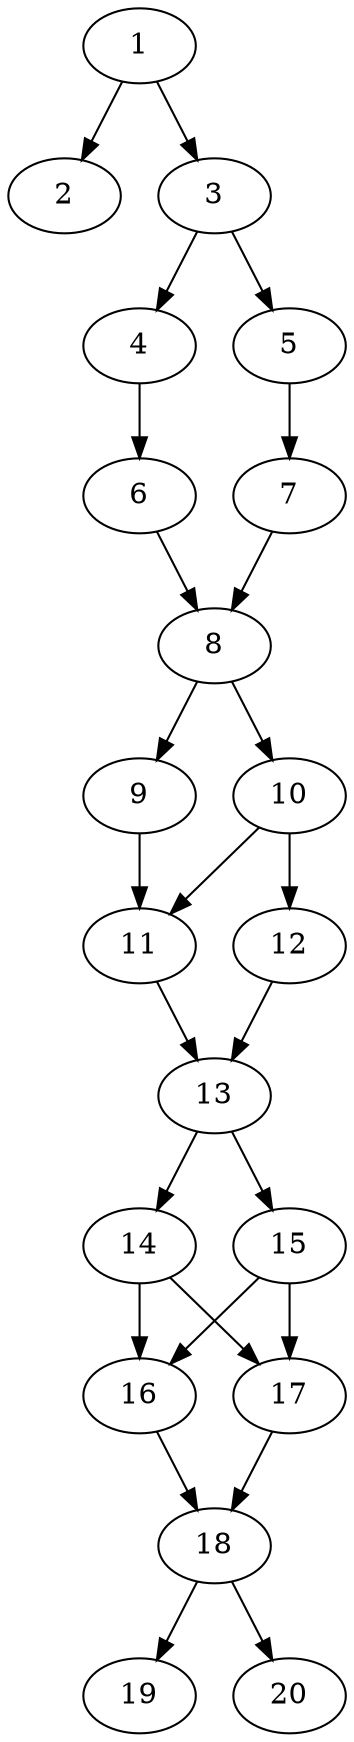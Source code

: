 // DAG automatically generated by daggen at Thu Oct  3 13:58:42 2019
// ./daggen --dot -n 20 --ccr 0.5 --fat 0.3 --regular 0.9 --density 0.7 --mindata 5242880 --maxdata 52428800 
digraph G {
  1 [size="23085056", alpha="0.11", expect_size="11542528"] 
  1 -> 2 [size ="11542528"]
  1 -> 3 [size ="11542528"]
  2 [size="101681152", alpha="0.04", expect_size="50840576"] 
  3 [size="53704704", alpha="0.11", expect_size="26852352"] 
  3 -> 4 [size ="26852352"]
  3 -> 5 [size ="26852352"]
  4 [size="52195328", alpha="0.04", expect_size="26097664"] 
  4 -> 6 [size ="26097664"]
  5 [size="48459776", alpha="0.08", expect_size="24229888"] 
  5 -> 7 [size ="24229888"]
  6 [size="97617920", alpha="0.08", expect_size="48808960"] 
  6 -> 8 [size ="48808960"]
  7 [size="48683008", alpha="0.03", expect_size="24341504"] 
  7 -> 8 [size ="24341504"]
  8 [size="40173568", alpha="0.11", expect_size="20086784"] 
  8 -> 9 [size ="20086784"]
  8 -> 10 [size ="20086784"]
  9 [size="29663232", alpha="0.15", expect_size="14831616"] 
  9 -> 11 [size ="14831616"]
  10 [size="85133312", alpha="0.15", expect_size="42566656"] 
  10 -> 11 [size ="42566656"]
  10 -> 12 [size ="42566656"]
  11 [size="67344384", alpha="0.14", expect_size="33672192"] 
  11 -> 13 [size ="33672192"]
  12 [size="25690112", alpha="0.10", expect_size="12845056"] 
  12 -> 13 [size ="12845056"]
  13 [size="45252608", alpha="0.07", expect_size="22626304"] 
  13 -> 14 [size ="22626304"]
  13 -> 15 [size ="22626304"]
  14 [size="98197504", alpha="0.17", expect_size="49098752"] 
  14 -> 16 [size ="49098752"]
  14 -> 17 [size ="49098752"]
  15 [size="21329920", alpha="0.19", expect_size="10664960"] 
  15 -> 16 [size ="10664960"]
  15 -> 17 [size ="10664960"]
  16 [size="59314176", alpha="0.01", expect_size="29657088"] 
  16 -> 18 [size ="29657088"]
  17 [size="97271808", alpha="0.06", expect_size="48635904"] 
  17 -> 18 [size ="48635904"]
  18 [size="16379904", alpha="0.06", expect_size="8189952"] 
  18 -> 19 [size ="8189952"]
  18 -> 20 [size ="8189952"]
  19 [size="69650432", alpha="0.00", expect_size="34825216"] 
  20 [size="46626816", alpha="0.10", expect_size="23313408"] 
}

